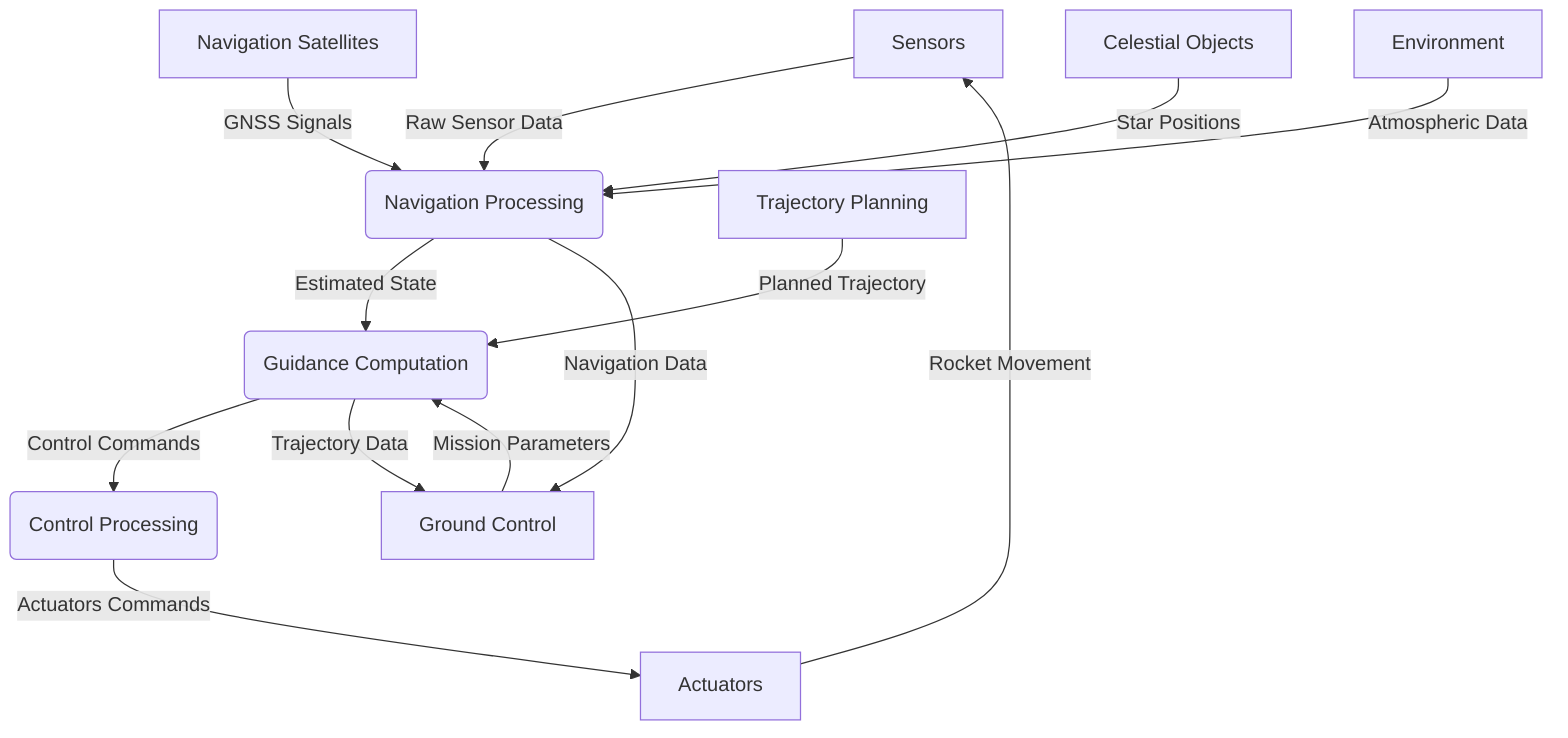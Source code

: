 graph TD
    A[Sensors] -->|Raw Sensor Data| B(Navigation Processing);
    B -->|Estimated State| C(Guidance Computation);
    C -->|Control Commands| D(Control Processing);
    D -->|Actuators Commands| E[Actuators];
    E -->|Rocket Movement| A;
    F[Ground Control] -->|Mission Parameters| C;
    B -->|Navigation Data| F;
    C -->|Trajectory Data| F;
    G[Navigation Satellites] -->|GNSS Signals| B;
    H[Celestial Objects] -->|Star Positions| B;
    I[Environment] -->|Atmospheric Data| B;
    J[Trajectory Planning] -->|Planned Trajectory| C;